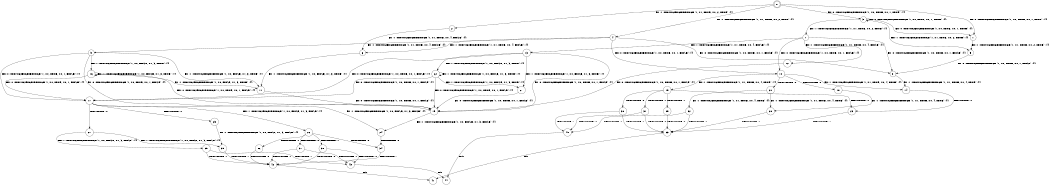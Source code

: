 digraph BCG {
size = "7, 10.5";
center = TRUE;
node [shape = circle];
0 [peripheries = 2];
0 -> 1 [label = "EX !0 !ATOMIC_EXCH_BRANCH (1, +0, TRUE, +0, 1, TRUE) !{}"];
0 -> 2 [label = "EX !1 !ATOMIC_EXCH_BRANCH (1, +1, TRUE, +0, 2, TRUE) !{}"];
0 -> 3 [label = "EX !0 !ATOMIC_EXCH_BRANCH (1, +0, TRUE, +0, 1, TRUE) !{}"];
0 -> 4 [label = "EX !1 !ATOMIC_EXCH_BRANCH (1, +1, TRUE, +0, 2, TRUE) !{}"];
1 -> 5 [label = "EX !1 !ATOMIC_EXCH_BRANCH (1, +1, TRUE, +0, 2, TRUE) !{}"];
2 -> 6 [label = "EX !1 !ATOMIC_EXCH_BRANCH (1, +1, TRUE, +0, 4, FALSE) !{}"];
3 -> 1 [label = "EX !0 !ATOMIC_EXCH_BRANCH (1, +0, TRUE, +0, 1, TRUE) !{}"];
3 -> 5 [label = "EX !1 !ATOMIC_EXCH_BRANCH (1, +1, TRUE, +0, 2, TRUE) !{}"];
3 -> 3 [label = "EX !0 !ATOMIC_EXCH_BRANCH (1, +0, TRUE, +0, 1, TRUE) !{}"];
3 -> 7 [label = "EX !1 !ATOMIC_EXCH_BRANCH (1, +1, TRUE, +0, 2, TRUE) !{}"];
4 -> 6 [label = "EX !1 !ATOMIC_EXCH_BRANCH (1, +1, TRUE, +0, 4, FALSE) !{}"];
4 -> 8 [label = "EX !0 !ATOMIC_EXCH_BRANCH (1, +0, TRUE, +0, 1, FALSE) !{}"];
4 -> 9 [label = "EX !1 !ATOMIC_EXCH_BRANCH (1, +1, TRUE, +0, 4, FALSE) !{}"];
4 -> 10 [label = "EX !0 !ATOMIC_EXCH_BRANCH (1, +0, TRUE, +0, 1, FALSE) !{}"];
5 -> 8 [label = "EX !0 !ATOMIC_EXCH_BRANCH (1, +0, TRUE, +0, 1, FALSE) !{}"];
6 -> 11 [label = "EX !1 !ATOMIC_EXCH_BRANCH (1, +0, FALSE, +1, 3, TRUE) !{}"];
7 -> 8 [label = "EX !0 !ATOMIC_EXCH_BRANCH (1, +0, TRUE, +0, 1, FALSE) !{}"];
7 -> 12 [label = "EX !1 !ATOMIC_EXCH_BRANCH (1, +1, TRUE, +0, 4, FALSE) !{}"];
7 -> 10 [label = "EX !0 !ATOMIC_EXCH_BRANCH (1, +0, TRUE, +0, 1, FALSE) !{}"];
7 -> 13 [label = "EX !1 !ATOMIC_EXCH_BRANCH (1, +1, TRUE, +0, 4, FALSE) !{}"];
8 -> 14 [label = "EX !1 !ATOMIC_EXCH_BRANCH (1, +1, TRUE, +0, 4, TRUE) !{}"];
9 -> 11 [label = "EX !1 !ATOMIC_EXCH_BRANCH (1, +0, FALSE, +1, 3, TRUE) !{}"];
9 -> 15 [label = "EX !0 !ATOMIC_EXCH_BRANCH (1, +0, TRUE, +0, 1, FALSE) !{}"];
9 -> 16 [label = "EX !1 !ATOMIC_EXCH_BRANCH (1, +0, FALSE, +1, 3, TRUE) !{}"];
9 -> 17 [label = "EX !0 !ATOMIC_EXCH_BRANCH (1, +0, TRUE, +0, 1, FALSE) !{}"];
10 -> 14 [label = "EX !1 !ATOMIC_EXCH_BRANCH (1, +1, TRUE, +0, 4, TRUE) !{}"];
10 -> 18 [label = "TERMINATE !0"];
10 -> 19 [label = "EX !1 !ATOMIC_EXCH_BRANCH (1, +1, TRUE, +0, 4, TRUE) !{}"];
10 -> 20 [label = "TERMINATE !0"];
11 -> 15 [label = "EX !0 !ATOMIC_EXCH_BRANCH (1, +0, TRUE, +0, 1, FALSE) !{}"];
12 -> 15 [label = "EX !0 !ATOMIC_EXCH_BRANCH (1, +0, TRUE, +0, 1, FALSE) !{}"];
13 -> 15 [label = "EX !0 !ATOMIC_EXCH_BRANCH (1, +0, TRUE, +0, 1, FALSE) !{}"];
13 -> 21 [label = "EX !1 !ATOMIC_EXCH_BRANCH (1, +0, FALSE, +1, 3, TRUE) !{}"];
13 -> 17 [label = "EX !0 !ATOMIC_EXCH_BRANCH (1, +0, TRUE, +0, 1, FALSE) !{}"];
13 -> 22 [label = "EX !1 !ATOMIC_EXCH_BRANCH (1, +0, FALSE, +1, 3, TRUE) !{}"];
14 -> 23 [label = "TERMINATE !0"];
15 -> 24 [label = "EX !1 !ATOMIC_EXCH_BRANCH (1, +0, FALSE, +1, 3, FALSE) !{}"];
16 -> 11 [label = "EX !1 !ATOMIC_EXCH_BRANCH (1, +0, FALSE, +1, 3, TRUE) !{}"];
16 -> 15 [label = "EX !0 !ATOMIC_EXCH_BRANCH (1, +0, TRUE, +0, 1, FALSE) !{}"];
16 -> 16 [label = "EX !1 !ATOMIC_EXCH_BRANCH (1, +0, FALSE, +1, 3, TRUE) !{}"];
16 -> 17 [label = "EX !0 !ATOMIC_EXCH_BRANCH (1, +0, TRUE, +0, 1, FALSE) !{}"];
17 -> 24 [label = "EX !1 !ATOMIC_EXCH_BRANCH (1, +0, FALSE, +1, 3, FALSE) !{}"];
17 -> 25 [label = "TERMINATE !0"];
17 -> 26 [label = "EX !1 !ATOMIC_EXCH_BRANCH (1, +0, FALSE, +1, 3, FALSE) !{}"];
17 -> 27 [label = "TERMINATE !0"];
18 -> 28 [label = "EX !1 !ATOMIC_EXCH_BRANCH (1, +1, TRUE, +0, 4, TRUE) !{}"];
19 -> 23 [label = "TERMINATE !0"];
19 -> 29 [label = "TERMINATE !1"];
19 -> 30 [label = "TERMINATE !0"];
19 -> 31 [label = "TERMINATE !1"];
20 -> 28 [label = "EX !1 !ATOMIC_EXCH_BRANCH (1, +1, TRUE, +0, 4, TRUE) !{}"];
20 -> 32 [label = "EX !1 !ATOMIC_EXCH_BRANCH (1, +1, TRUE, +0, 4, TRUE) !{}"];
21 -> 15 [label = "EX !0 !ATOMIC_EXCH_BRANCH (1, +0, TRUE, +0, 1, FALSE) !{}"];
22 -> 15 [label = "EX !0 !ATOMIC_EXCH_BRANCH (1, +0, TRUE, +0, 1, FALSE) !{}"];
22 -> 21 [label = "EX !1 !ATOMIC_EXCH_BRANCH (1, +0, FALSE, +1, 3, TRUE) !{}"];
22 -> 17 [label = "EX !0 !ATOMIC_EXCH_BRANCH (1, +0, TRUE, +0, 1, FALSE) !{}"];
22 -> 22 [label = "EX !1 !ATOMIC_EXCH_BRANCH (1, +0, FALSE, +1, 3, TRUE) !{}"];
23 -> 33 [label = "TERMINATE !1"];
24 -> 34 [label = "TERMINATE !0"];
25 -> 35 [label = "EX !1 !ATOMIC_EXCH_BRANCH (1, +0, FALSE, +1, 3, FALSE) !{}"];
26 -> 34 [label = "TERMINATE !0"];
26 -> 36 [label = "TERMINATE !1"];
26 -> 37 [label = "TERMINATE !0"];
26 -> 38 [label = "TERMINATE !1"];
27 -> 35 [label = "EX !1 !ATOMIC_EXCH_BRANCH (1, +0, FALSE, +1, 3, FALSE) !{}"];
27 -> 39 [label = "EX !1 !ATOMIC_EXCH_BRANCH (1, +0, FALSE, +1, 3, FALSE) !{}"];
28 -> 33 [label = "TERMINATE !1"];
29 -> 33 [label = "TERMINATE !0"];
30 -> 33 [label = "TERMINATE !1"];
30 -> 40 [label = "TERMINATE !1"];
31 -> 33 [label = "TERMINATE !0"];
31 -> 40 [label = "TERMINATE !0"];
32 -> 33 [label = "TERMINATE !1"];
32 -> 40 [label = "TERMINATE !1"];
33 -> 41 [label = "exit"];
34 -> 42 [label = "TERMINATE !1"];
35 -> 42 [label = "TERMINATE !1"];
36 -> 42 [label = "TERMINATE !0"];
37 -> 42 [label = "TERMINATE !1"];
37 -> 43 [label = "TERMINATE !1"];
38 -> 42 [label = "TERMINATE !0"];
38 -> 43 [label = "TERMINATE !0"];
39 -> 42 [label = "TERMINATE !1"];
39 -> 43 [label = "TERMINATE !1"];
40 -> 44 [label = "exit"];
42 -> 41 [label = "exit"];
43 -> 44 [label = "exit"];
}
